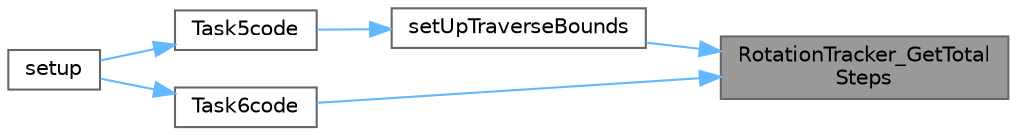 digraph "RotationTracker_GetTotalSteps"
{
 // LATEX_PDF_SIZE
  bgcolor="transparent";
  edge [fontname=Helvetica,fontsize=10,labelfontname=Helvetica,labelfontsize=10];
  node [fontname=Helvetica,fontsize=10,shape=box,height=0.2,width=0.4];
  rankdir="RL";
  Node1 [id="Node000001",label="RotationTracker_GetTotal\lSteps",height=0.2,width=0.4,color="gray40", fillcolor="grey60", style="filled", fontcolor="black",tooltip="Gets the total steps tracked by the rotation tracker."];
  Node1 -> Node2 [id="edge1_Node000001_Node000002",dir="back",color="steelblue1",style="solid",tooltip=" "];
  Node2 [id="Node000002",label="setUpTraverseBounds",height=0.2,width=0.4,color="grey40", fillcolor="white", style="filled",URL="$i2c_sensor_lib_8cpp.html#ae31b7ec5ab136707a986d33e0af69288",tooltip="Sets up the traverse bounds by homing and placing the motor."];
  Node2 -> Node3 [id="edge2_Node000002_Node000003",dir="back",color="steelblue1",style="solid",tooltip=" "];
  Node3 [id="Node000003",label="Task5code",height=0.2,width=0.4,color="grey40", fillcolor="white", style="filled",URL="$task5_code_8cpp.html#a6fea463be5c34eaaccf808e3ade9d41d",tooltip="Task 5 code."];
  Node3 -> Node4 [id="edge3_Node000003_Node000004",dir="back",color="steelblue1",style="solid",tooltip=" "];
  Node4 [id="Node000004",label="setup",height=0.2,width=0.4,color="grey40", fillcolor="white", style="filled",URL="$main_8cpp.html#a4fc01d736fe50cf5b977f755b675f11d",tooltip="Setup function."];
  Node1 -> Node5 [id="edge4_Node000001_Node000005",dir="back",color="steelblue1",style="solid",tooltip=" "];
  Node5 [id="Node000005",label="Task6code",height=0.2,width=0.4,color="grey40", fillcolor="white", style="filled",URL="$task6_code_8cpp.html#af0f4bdd331955420ce616b95d87ab980",tooltip="Task 6 code."];
  Node5 -> Node4 [id="edge5_Node000005_Node000004",dir="back",color="steelblue1",style="solid",tooltip=" "];
}
